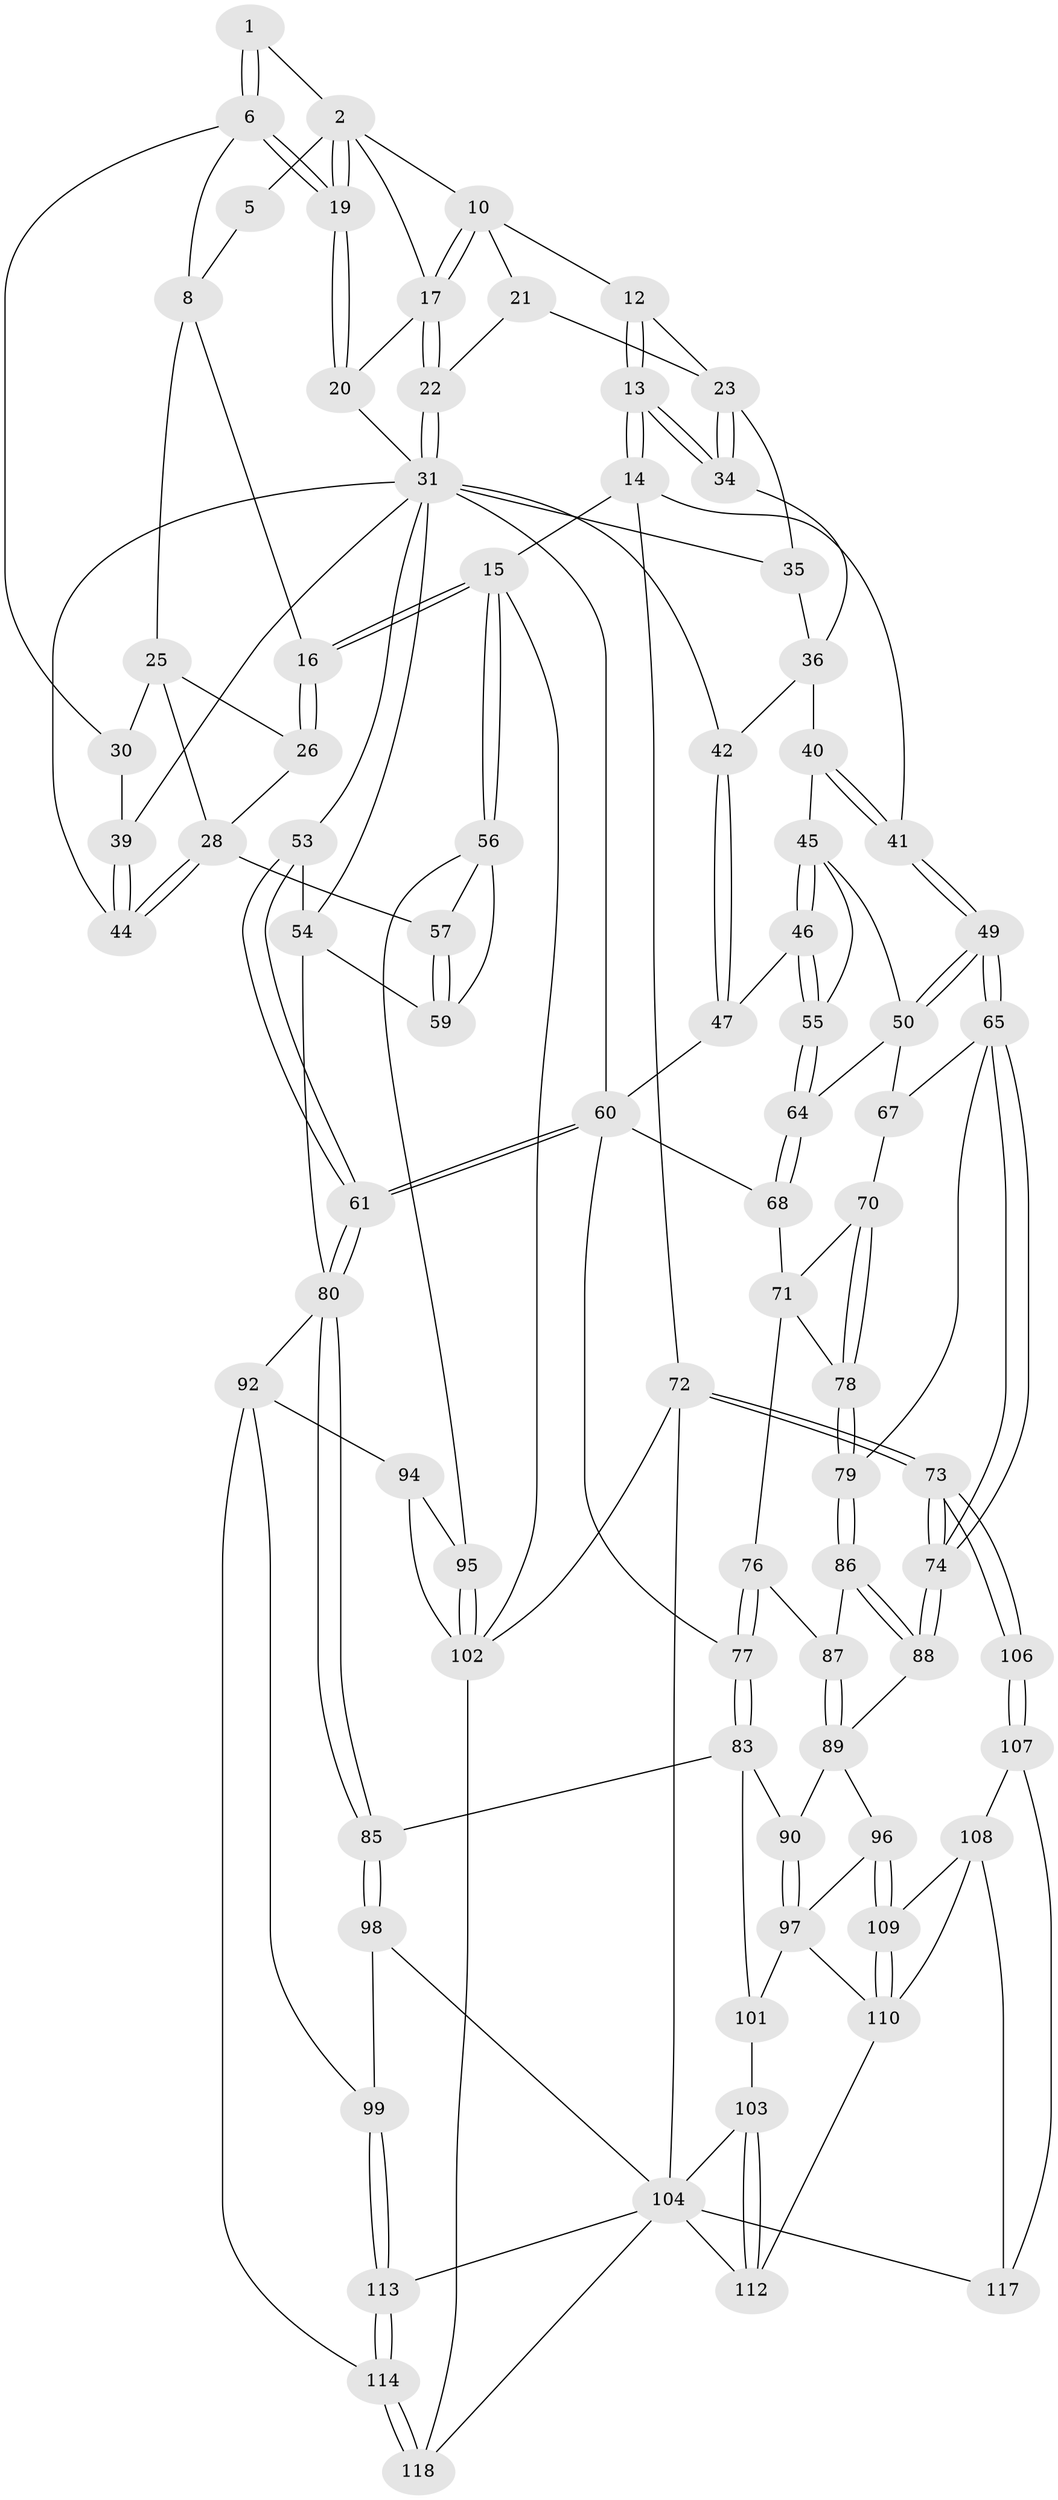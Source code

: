 // original degree distribution, {3: 0.01639344262295082, 4: 0.26229508196721313, 5: 0.47540983606557374, 6: 0.2459016393442623}
// Generated by graph-tools (version 1.1) at 2025/21/03/04/25 18:21:10]
// undirected, 85 vertices, 198 edges
graph export_dot {
graph [start="1"]
  node [color=gray90,style=filled];
  1 [pos="+0.3701438050574445+0.01723377333870543"];
  2 [pos="+0.42629675558068536+0.03295331763620848",super="+3"];
  5 [pos="+0.3564825841615575+0"];
  6 [pos="+0.32724755529739524+0.1042873537443685",super="+7"];
  8 [pos="+0.19896838904814346+0",super="+9"];
  10 [pos="+0.6044932400457297+0",super="+11"];
  12 [pos="+0.6218331861552606+0"];
  13 [pos="+1+0"];
  14 [pos="+1+0"];
  15 [pos="+0+0"];
  16 [pos="+0+0"];
  17 [pos="+0.5291207902462608+0.07605416106988563",super="+18"];
  19 [pos="+0.3934095727392725+0.15553270083268364"];
  20 [pos="+0.41464957764094795+0.18552907771475421"];
  21 [pos="+0.6057974537882667+0.09405347948772427"];
  22 [pos="+0.5835617021082986+0.11456769640156274"];
  23 [pos="+0.7167471001147656+0.08243453351365765",super="+24"];
  25 [pos="+0.11792944193245654+0.08217300533753613",super="+27"];
  26 [pos="+0.041989957954698155+0.0645990343555847"];
  28 [pos="+0.04431801052439841+0.24222820561570266",super="+29"];
  30 [pos="+0.22526655864353445+0.14477238369193324"];
  31 [pos="+0.5799344301426969+0.16812924939620713",super="+32"];
  34 [pos="+0.7797599938296788+0.11712535537749938"];
  35 [pos="+0.6497126720571487+0.17989358257005433"];
  36 [pos="+0.7812256930085852+0.12521684356378748",super="+37"];
  39 [pos="+0.2309181818736544+0.1944818322217167"];
  40 [pos="+0.8494067263987573+0.21133530925080132"];
  41 [pos="+1+0.007481370735918902"];
  42 [pos="+0.6973825947193566+0.3115451650304307"];
  44 [pos="+0.1486206905926249+0.2951957503426573"];
  45 [pos="+0.8444280198333878+0.22827271704549085",super="+51"];
  46 [pos="+0.712200643000021+0.3232079186929616"];
  47 [pos="+0.7000454645569827+0.31474408833755096"];
  49 [pos="+1+0.3305012182389858"];
  50 [pos="+0.937305455677643+0.3449787966128003",super="+63"];
  53 [pos="+0.3503139080091693+0.34050109849359556"];
  54 [pos="+0.21893348298803023+0.3829357946264851",super="+58"];
  55 [pos="+0.7309260439070876+0.3610572410038269"];
  56 [pos="+0+0.23508497998714534",super="+82"];
  57 [pos="+0.007007888414230933+0.24795642000369286"];
  59 [pos="+0.07515645715505635+0.5155418778905722"];
  60 [pos="+0.4896256924640782+0.44930152204986673",super="+62"];
  61 [pos="+0.38252859313921894+0.5070739176833825"];
  64 [pos="+0.7323554903352002+0.3681113345244762"];
  65 [pos="+1+0.4412593316777723",super="+66"];
  67 [pos="+0.8696811367066759+0.44851157717567147"];
  68 [pos="+0.7327659253030481+0.37253704129342563"];
  70 [pos="+0.8639746930722282+0.4524915677739957"];
  71 [pos="+0.8158416354626238+0.4471824295060351",super="+75"];
  72 [pos="+1+1"];
  73 [pos="+1+0.8916813337294287"];
  74 [pos="+1+0.8010703056655523"];
  76 [pos="+0.7282142008196807+0.5716104511371136"];
  77 [pos="+0.6332376147302547+0.5797103897299649"];
  78 [pos="+0.8838557908637884+0.5444838254259854"];
  79 [pos="+0.901929100098+0.5710535102294874"];
  80 [pos="+0.3184082194538579+0.5496722034750313",super="+81"];
  83 [pos="+0.6261220099225911+0.609269390318143",super="+84"];
  85 [pos="+0.4963524970629701+0.7006390412979017"];
  86 [pos="+0.8927904679254621+0.5987296023316782"];
  87 [pos="+0.7962003673545462+0.6006808881723943"];
  88 [pos="+0.9201462181753898+0.6945884447092835"];
  89 [pos="+0.8070006882664084+0.7021032895948683",super="+91"];
  90 [pos="+0.6402352889176551+0.6233263163418241"];
  92 [pos="+0.1994026590312176+0.6385760851140618",super="+93"];
  94 [pos="+0.054084012833045515+0.7696266145559495"];
  95 [pos="+0+0.7959102916301651"];
  96 [pos="+0.8377375905404082+0.7580312309121449"];
  97 [pos="+0.7035233456110691+0.725911876072773",super="+100"];
  98 [pos="+0.46209369990659055+0.738953560935192"];
  99 [pos="+0.3165392453249264+0.7763122560600315"];
  101 [pos="+0.5772653882998985+0.7543731261520459"];
  102 [pos="+0+1",super="+119"];
  103 [pos="+0.5727587425961819+0.8077871572082855"];
  104 [pos="+0.5268404275663789+0.8666522160136242",super="+105+120"];
  106 [pos="+1+0.8915303981829653"];
  107 [pos="+0.905066561112749+0.8497078017377051",super="+116"];
  108 [pos="+0.8514554786674138+0.8065247192460738",super="+115"];
  109 [pos="+0.8369637816510647+0.761465542105193"];
  110 [pos="+0.707435328634322+0.8346793775048881",super="+111"];
  112 [pos="+0.6570466791290815+0.9486595560465468"];
  113 [pos="+0.30971023485980925+1"];
  114 [pos="+0.302492227197274+1"];
  117 [pos="+0.8502799462171471+0.9572788162177571"];
  118 [pos="+0.3011795601435304+1"];
  1 -- 2;
  1 -- 6;
  1 -- 6;
  2 -- 19;
  2 -- 19;
  2 -- 10;
  2 -- 5;
  2 -- 17;
  5 -- 8;
  6 -- 19;
  6 -- 19;
  6 -- 8;
  6 -- 30;
  8 -- 25;
  8 -- 16;
  10 -- 17;
  10 -- 17;
  10 -- 12;
  10 -- 21;
  12 -- 13;
  12 -- 13;
  12 -- 23;
  13 -- 14;
  13 -- 14;
  13 -- 34;
  13 -- 34;
  14 -- 15;
  14 -- 41;
  14 -- 72;
  15 -- 16;
  15 -- 16;
  15 -- 56;
  15 -- 56;
  15 -- 102;
  16 -- 26;
  16 -- 26;
  17 -- 22;
  17 -- 22;
  17 -- 20;
  19 -- 20;
  19 -- 20;
  20 -- 31;
  21 -- 22;
  21 -- 23;
  22 -- 31;
  22 -- 31;
  23 -- 34;
  23 -- 34;
  23 -- 35;
  25 -- 26;
  25 -- 28;
  25 -- 30;
  26 -- 28;
  28 -- 44;
  28 -- 44;
  28 -- 57;
  30 -- 39;
  31 -- 35;
  31 -- 39;
  31 -- 42;
  31 -- 44;
  31 -- 53;
  31 -- 54;
  31 -- 60;
  34 -- 36;
  35 -- 36;
  36 -- 40;
  36 -- 42;
  39 -- 44;
  39 -- 44;
  40 -- 41;
  40 -- 41;
  40 -- 45;
  41 -- 49;
  41 -- 49;
  42 -- 47;
  42 -- 47;
  45 -- 46;
  45 -- 46;
  45 -- 50;
  45 -- 55;
  46 -- 47;
  46 -- 55;
  46 -- 55;
  47 -- 60;
  49 -- 50;
  49 -- 50;
  49 -- 65;
  49 -- 65;
  50 -- 64;
  50 -- 67;
  53 -- 54;
  53 -- 61;
  53 -- 61;
  54 -- 59;
  54 -- 80;
  55 -- 64;
  55 -- 64;
  56 -- 57;
  56 -- 59;
  56 -- 95;
  57 -- 59;
  57 -- 59;
  60 -- 61;
  60 -- 61;
  60 -- 77;
  60 -- 68;
  61 -- 80;
  61 -- 80;
  64 -- 68;
  64 -- 68;
  65 -- 74;
  65 -- 74;
  65 -- 67;
  65 -- 79;
  67 -- 70;
  68 -- 71;
  70 -- 71;
  70 -- 78;
  70 -- 78;
  71 -- 76;
  71 -- 78;
  72 -- 73;
  72 -- 73;
  72 -- 102;
  72 -- 104;
  73 -- 74;
  73 -- 74;
  73 -- 106;
  73 -- 106;
  74 -- 88;
  74 -- 88;
  76 -- 77;
  76 -- 77;
  76 -- 87;
  77 -- 83;
  77 -- 83;
  78 -- 79;
  78 -- 79;
  79 -- 86;
  79 -- 86;
  80 -- 85;
  80 -- 85;
  80 -- 92;
  83 -- 90;
  83 -- 85;
  83 -- 101;
  85 -- 98;
  85 -- 98;
  86 -- 87;
  86 -- 88;
  86 -- 88;
  87 -- 89;
  87 -- 89;
  88 -- 89;
  89 -- 90;
  89 -- 96;
  90 -- 97;
  90 -- 97;
  92 -- 99;
  92 -- 114;
  92 -- 94;
  94 -- 95;
  94 -- 102;
  95 -- 102;
  95 -- 102;
  96 -- 97;
  96 -- 109;
  96 -- 109;
  97 -- 101;
  97 -- 110;
  98 -- 99;
  98 -- 104;
  99 -- 113;
  99 -- 113;
  101 -- 103;
  102 -- 118;
  103 -- 104;
  103 -- 112;
  103 -- 112;
  104 -- 113;
  104 -- 112;
  104 -- 117;
  104 -- 118;
  106 -- 107 [weight=2];
  106 -- 107;
  107 -- 108;
  107 -- 117;
  108 -- 109;
  108 -- 117;
  108 -- 110;
  109 -- 110;
  109 -- 110;
  110 -- 112;
  113 -- 114;
  113 -- 114;
  114 -- 118;
  114 -- 118;
}
